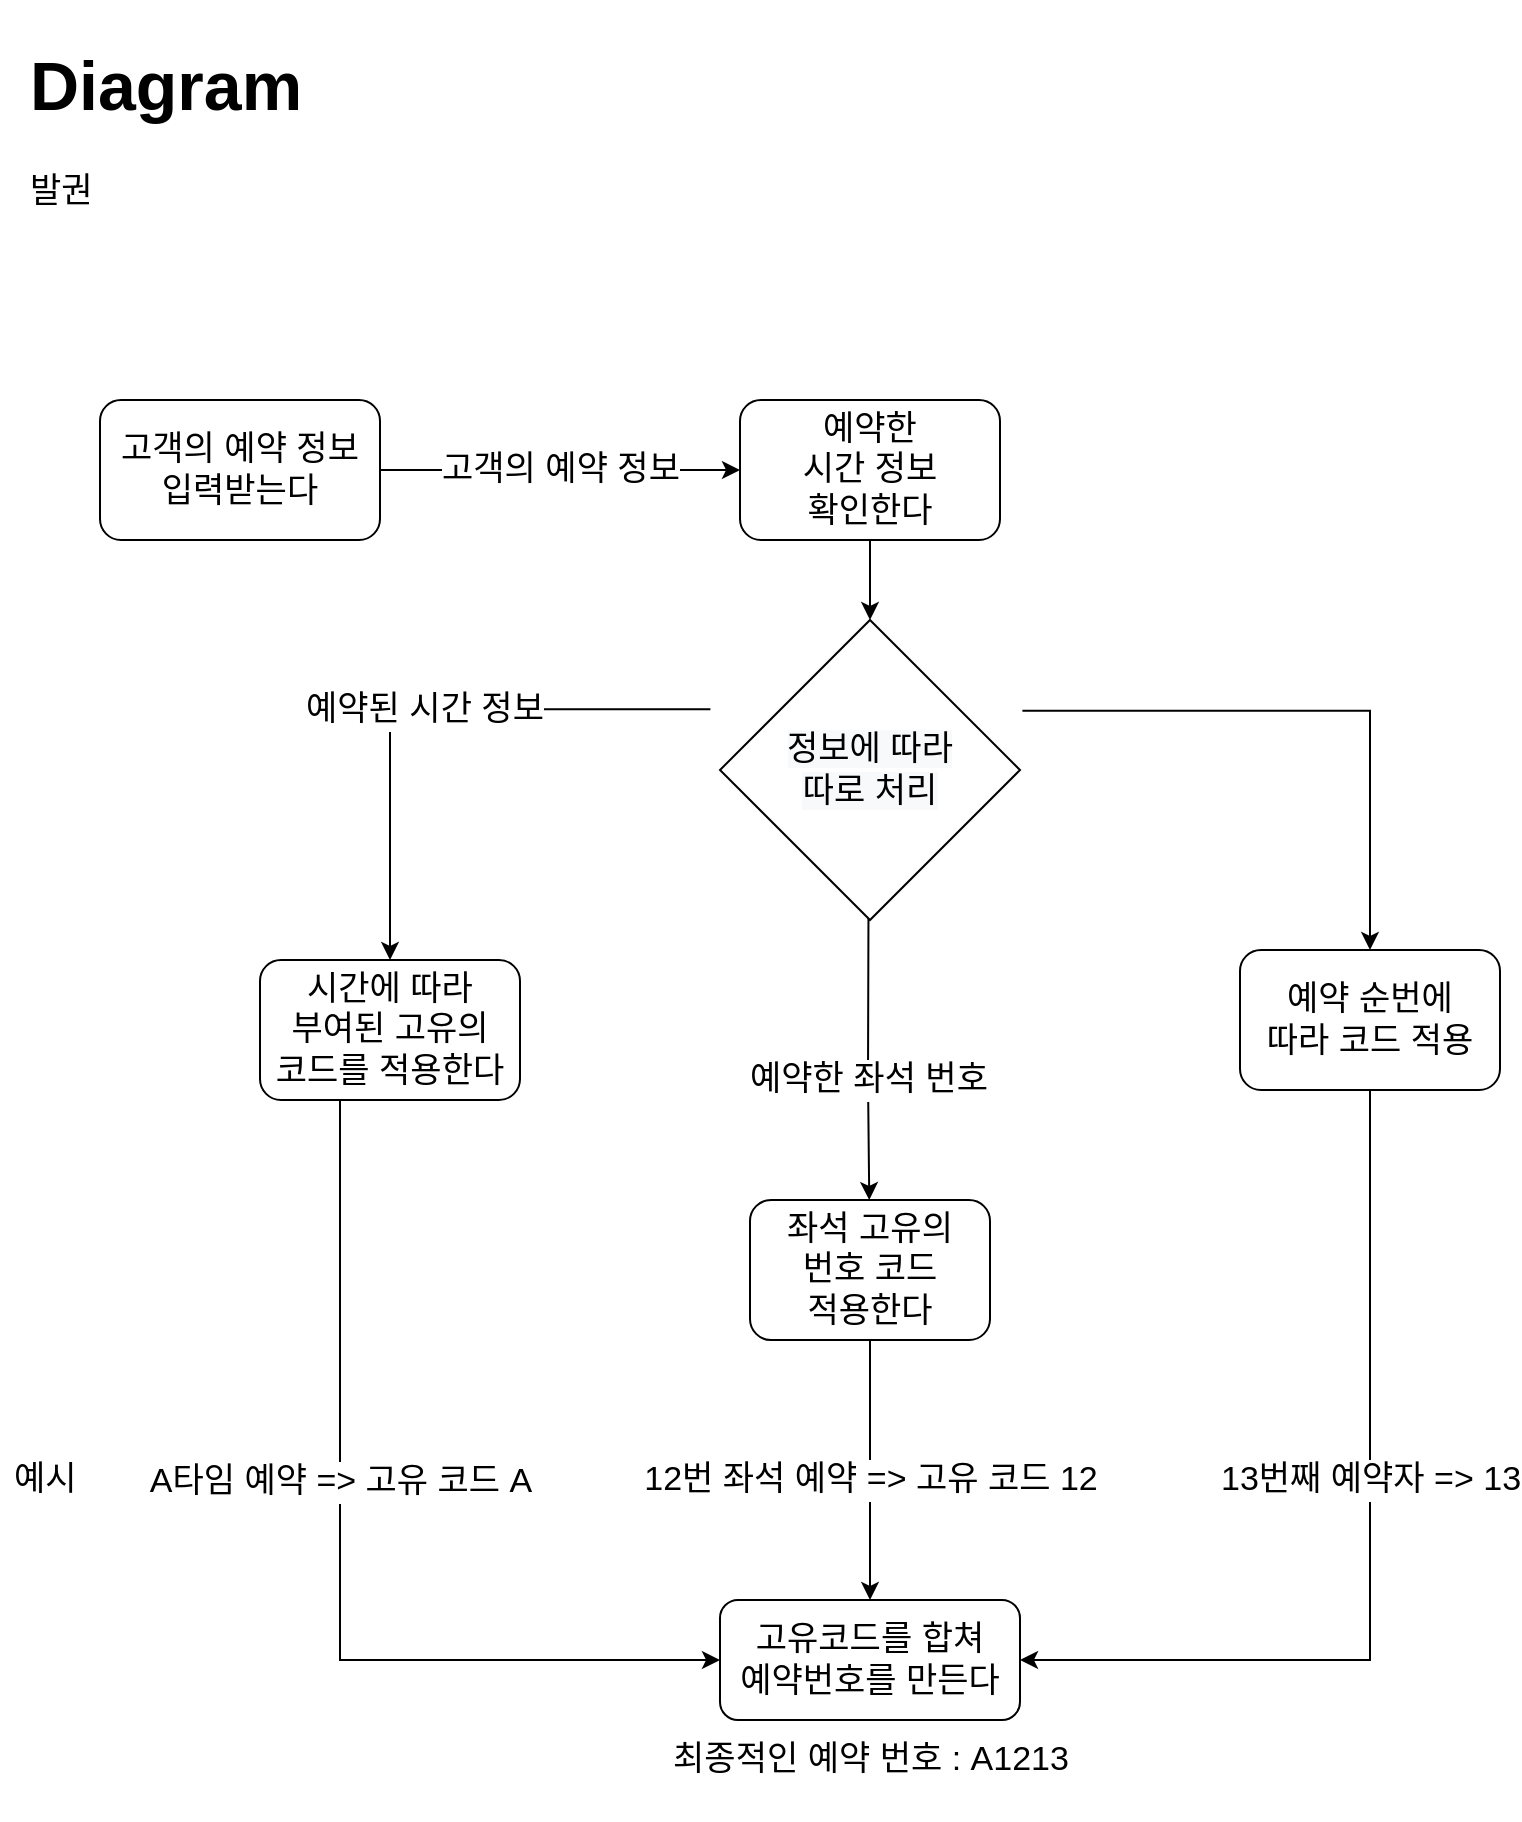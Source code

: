 <mxfile version="17.4.0" type="github"><diagram id="C5RBs43oDa-KdzZeNtuy" name="Page-1"><mxGraphModel dx="1038" dy="547" grid="1" gridSize="10" guides="1" tooltips="1" connect="1" arrows="1" fold="1" page="1" pageScale="1" pageWidth="827" pageHeight="1169" math="0" shadow="0"><root><mxCell id="WIyWlLk6GJQsqaUBKTNV-0"/><mxCell id="WIyWlLk6GJQsqaUBKTNV-1" parent="WIyWlLk6GJQsqaUBKTNV-0"/><mxCell id="gFQcucEWS_bXOnacTtc2-0" value="&lt;font style=&quot;font-size: 17px&quot;&gt;고객의 예약 정보 &lt;br&gt;입력받는다&lt;/font&gt;" style="rounded=1;whiteSpace=wrap;html=1;" vertex="1" parent="WIyWlLk6GJQsqaUBKTNV-1"><mxGeometry x="80" y="210" width="140" height="70" as="geometry"/></mxCell><mxCell id="gFQcucEWS_bXOnacTtc2-1" value="예약한 &lt;br&gt;시간 정보 &lt;br&gt;확인한다" style="rounded=1;whiteSpace=wrap;html=1;fontSize=17;" vertex="1" parent="WIyWlLk6GJQsqaUBKTNV-1"><mxGeometry x="400" y="210" width="130" height="70" as="geometry"/></mxCell><mxCell id="gFQcucEWS_bXOnacTtc2-2" value="&lt;h1&gt;Diagram&lt;/h1&gt;&lt;p&gt;발권&lt;/p&gt;" style="text;html=1;strokeColor=none;fillColor=none;spacing=5;spacingTop=-20;whiteSpace=wrap;overflow=hidden;rounded=0;fontSize=17;" vertex="1" parent="WIyWlLk6GJQsqaUBKTNV-1"><mxGeometry x="40" y="20" width="190" height="120" as="geometry"/></mxCell><mxCell id="gFQcucEWS_bXOnacTtc2-3" value="고객의 예약 정보" style="endArrow=classic;html=1;rounded=0;fontSize=17;exitX=1;exitY=0.5;exitDx=0;exitDy=0;entryX=0;entryY=0.5;entryDx=0;entryDy=0;" edge="1" parent="WIyWlLk6GJQsqaUBKTNV-1" source="gFQcucEWS_bXOnacTtc2-0" target="gFQcucEWS_bXOnacTtc2-1"><mxGeometry width="50" height="50" relative="1" as="geometry"><mxPoint x="390" y="360" as="sourcePoint"/><mxPoint x="440" y="310" as="targetPoint"/></mxGeometry></mxCell><mxCell id="gFQcucEWS_bXOnacTtc2-5" value="시간에 따라 &lt;br&gt;부여된 고유의&lt;br&gt;코드를 적용한다" style="rounded=1;whiteSpace=wrap;html=1;fontSize=17;" vertex="1" parent="WIyWlLk6GJQsqaUBKTNV-1"><mxGeometry x="160" y="490" width="130" height="70" as="geometry"/></mxCell><mxCell id="gFQcucEWS_bXOnacTtc2-7" value="예약된 시간 정보" style="edgeStyle=segmentEdgeStyle;endArrow=classic;html=1;rounded=0;fontSize=17;exitX=-0.032;exitY=0.496;exitDx=0;exitDy=0;entryX=0.5;entryY=0;entryDx=0;entryDy=0;exitPerimeter=0;" edge="1" parent="WIyWlLk6GJQsqaUBKTNV-1" target="gFQcucEWS_bXOnacTtc2-5"><mxGeometry width="50" height="50" relative="1" as="geometry"><mxPoint x="385.2" y="364.64" as="sourcePoint"/><mxPoint x="440" y="310" as="targetPoint"/></mxGeometry></mxCell><mxCell id="gFQcucEWS_bXOnacTtc2-9" value="" style="endArrow=classic;html=1;rounded=0;fontSize=17;exitX=0.5;exitY=1;exitDx=0;exitDy=0;" edge="1" parent="WIyWlLk6GJQsqaUBKTNV-1" source="gFQcucEWS_bXOnacTtc2-1"><mxGeometry width="50" height="50" relative="1" as="geometry"><mxPoint x="390" y="360" as="sourcePoint"/><mxPoint x="465" y="320" as="targetPoint"/></mxGeometry></mxCell><mxCell id="gFQcucEWS_bXOnacTtc2-10" value="예약한 좌석 번호" style="endArrow=classic;html=1;rounded=0;fontSize=17;exitX=0.496;exitY=0.984;exitDx=0;exitDy=0;exitPerimeter=0;" edge="1" parent="WIyWlLk6GJQsqaUBKTNV-1" target="gFQcucEWS_bXOnacTtc2-11"><mxGeometry x="0.404" width="50" height="50" relative="1" as="geometry"><mxPoint x="464.4" y="408.56" as="sourcePoint"/><mxPoint x="464" y="470" as="targetPoint"/><Array as="points"><mxPoint x="464" y="550"/></Array><mxPoint as="offset"/></mxGeometry></mxCell><mxCell id="gFQcucEWS_bXOnacTtc2-11" value="좌석 고유의 &lt;br&gt;번호 코드 &lt;br&gt;적용한다" style="rounded=1;whiteSpace=wrap;html=1;fontSize=17;" vertex="1" parent="WIyWlLk6GJQsqaUBKTNV-1"><mxGeometry x="405" y="610" width="120" height="70" as="geometry"/></mxCell><mxCell id="gFQcucEWS_bXOnacTtc2-16" value="예시&amp;nbsp;" style="text;html=1;strokeColor=none;fillColor=none;align=center;verticalAlign=middle;whiteSpace=wrap;rounded=0;fontSize=17;" vertex="1" parent="WIyWlLk6GJQsqaUBKTNV-1"><mxGeometry x="30" y="720" width="50" height="60" as="geometry"/></mxCell><mxCell id="gFQcucEWS_bXOnacTtc2-18" value="" style="edgeStyle=segmentEdgeStyle;endArrow=classic;html=1;rounded=0;fontSize=17;exitX=1.008;exitY=0.504;exitDx=0;exitDy=0;exitPerimeter=0;entryX=0.5;entryY=0;entryDx=0;entryDy=0;" edge="1" parent="WIyWlLk6GJQsqaUBKTNV-1" target="gFQcucEWS_bXOnacTtc2-19"><mxGeometry width="50" height="50" relative="1" as="geometry"><mxPoint x="541.2" y="365.36" as="sourcePoint"/><mxPoint x="720" y="490" as="targetPoint"/></mxGeometry></mxCell><mxCell id="gFQcucEWS_bXOnacTtc2-19" value="예약 순번에&lt;br&gt;따라 코드 적용" style="rounded=1;whiteSpace=wrap;html=1;fontSize=17;" vertex="1" parent="WIyWlLk6GJQsqaUBKTNV-1"><mxGeometry x="650" y="485" width="130" height="70" as="geometry"/></mxCell><mxCell id="gFQcucEWS_bXOnacTtc2-20" value="최종적인 예약 번호 : A1213" style="text;html=1;strokeColor=none;fillColor=none;align=center;verticalAlign=middle;whiteSpace=wrap;rounded=0;fontSize=17;" vertex="1" parent="WIyWlLk6GJQsqaUBKTNV-1"><mxGeometry x="332.5" y="860" width="265" height="60" as="geometry"/></mxCell><mxCell id="gFQcucEWS_bXOnacTtc2-23" value="고유코드를 합쳐 &lt;br&gt;예약번호를 만든다" style="rounded=1;whiteSpace=wrap;html=1;fontSize=17;" vertex="1" parent="WIyWlLk6GJQsqaUBKTNV-1"><mxGeometry x="390" y="810" width="150" height="60" as="geometry"/></mxCell><mxCell id="gFQcucEWS_bXOnacTtc2-24" value="&#10;&#10;&lt;span style=&quot;color: rgb(0, 0, 0); font-family: helvetica; font-size: 17px; font-style: normal; font-weight: 400; letter-spacing: normal; text-align: center; text-indent: 0px; text-transform: none; word-spacing: 0px; background-color: rgb(248, 249, 250); display: inline; float: none;&quot;&gt;정보에 따라&lt;/span&gt;&lt;br style=&quot;color: rgb(0, 0, 0); font-family: helvetica; font-size: 17px; font-style: normal; font-weight: 400; letter-spacing: normal; text-align: center; text-indent: 0px; text-transform: none; word-spacing: 0px; background-color: rgb(248, 249, 250);&quot;&gt;&lt;span style=&quot;color: rgb(0, 0, 0); font-family: helvetica; font-size: 17px; font-style: normal; font-weight: 400; letter-spacing: normal; text-align: center; text-indent: 0px; text-transform: none; word-spacing: 0px; background-color: rgb(248, 249, 250); display: inline; float: none;&quot;&gt;따로 처리&lt;/span&gt;&#10;&#10;" style="rhombus;whiteSpace=wrap;html=1;fontSize=17;" vertex="1" parent="WIyWlLk6GJQsqaUBKTNV-1"><mxGeometry x="390" y="320" width="150" height="150" as="geometry"/></mxCell><mxCell id="gFQcucEWS_bXOnacTtc2-27" value="A타임 예약 =&amp;gt; 고유 코드 A" style="edgeStyle=segmentEdgeStyle;endArrow=classic;html=1;rounded=0;fontSize=17;exitX=0.25;exitY=1;exitDx=0;exitDy=0;entryX=0;entryY=0.5;entryDx=0;entryDy=0;" edge="1" parent="WIyWlLk6GJQsqaUBKTNV-1" source="gFQcucEWS_bXOnacTtc2-5" target="gFQcucEWS_bXOnacTtc2-23"><mxGeometry x="-0.173" width="50" height="50" relative="1" as="geometry"><mxPoint x="390" y="700" as="sourcePoint"/><mxPoint x="360" y="840" as="targetPoint"/><Array as="points"><mxPoint x="200" y="560"/><mxPoint x="200" y="840"/></Array><mxPoint y="1" as="offset"/></mxGeometry></mxCell><mxCell id="gFQcucEWS_bXOnacTtc2-28" value="12번 좌석 예약 =&amp;gt; 고유 코드 12" style="endArrow=classic;html=1;rounded=0;fontSize=17;entryX=0.5;entryY=0;entryDx=0;entryDy=0;exitX=0.5;exitY=1;exitDx=0;exitDy=0;" edge="1" parent="WIyWlLk6GJQsqaUBKTNV-1" source="gFQcucEWS_bXOnacTtc2-11" target="gFQcucEWS_bXOnacTtc2-23"><mxGeometry x="0.077" width="50" height="50" relative="1" as="geometry"><mxPoint x="390" y="700" as="sourcePoint"/><mxPoint x="440" y="650" as="targetPoint"/><mxPoint as="offset"/></mxGeometry></mxCell><mxCell id="gFQcucEWS_bXOnacTtc2-31" value="13번째 예약자 =&amp;gt; 13" style="edgeStyle=segmentEdgeStyle;endArrow=classic;html=1;rounded=0;fontSize=17;exitX=0.5;exitY=1;exitDx=0;exitDy=0;entryX=1;entryY=0.5;entryDx=0;entryDy=0;" edge="1" parent="WIyWlLk6GJQsqaUBKTNV-1" source="gFQcucEWS_bXOnacTtc2-19" target="gFQcucEWS_bXOnacTtc2-23"><mxGeometry x="-0.152" width="50" height="50" relative="1" as="geometry"><mxPoint x="390" y="760" as="sourcePoint"/><mxPoint x="440" y="710" as="targetPoint"/><Array as="points"><mxPoint x="715" y="840"/></Array><mxPoint as="offset"/></mxGeometry></mxCell></root></mxGraphModel></diagram></mxfile>